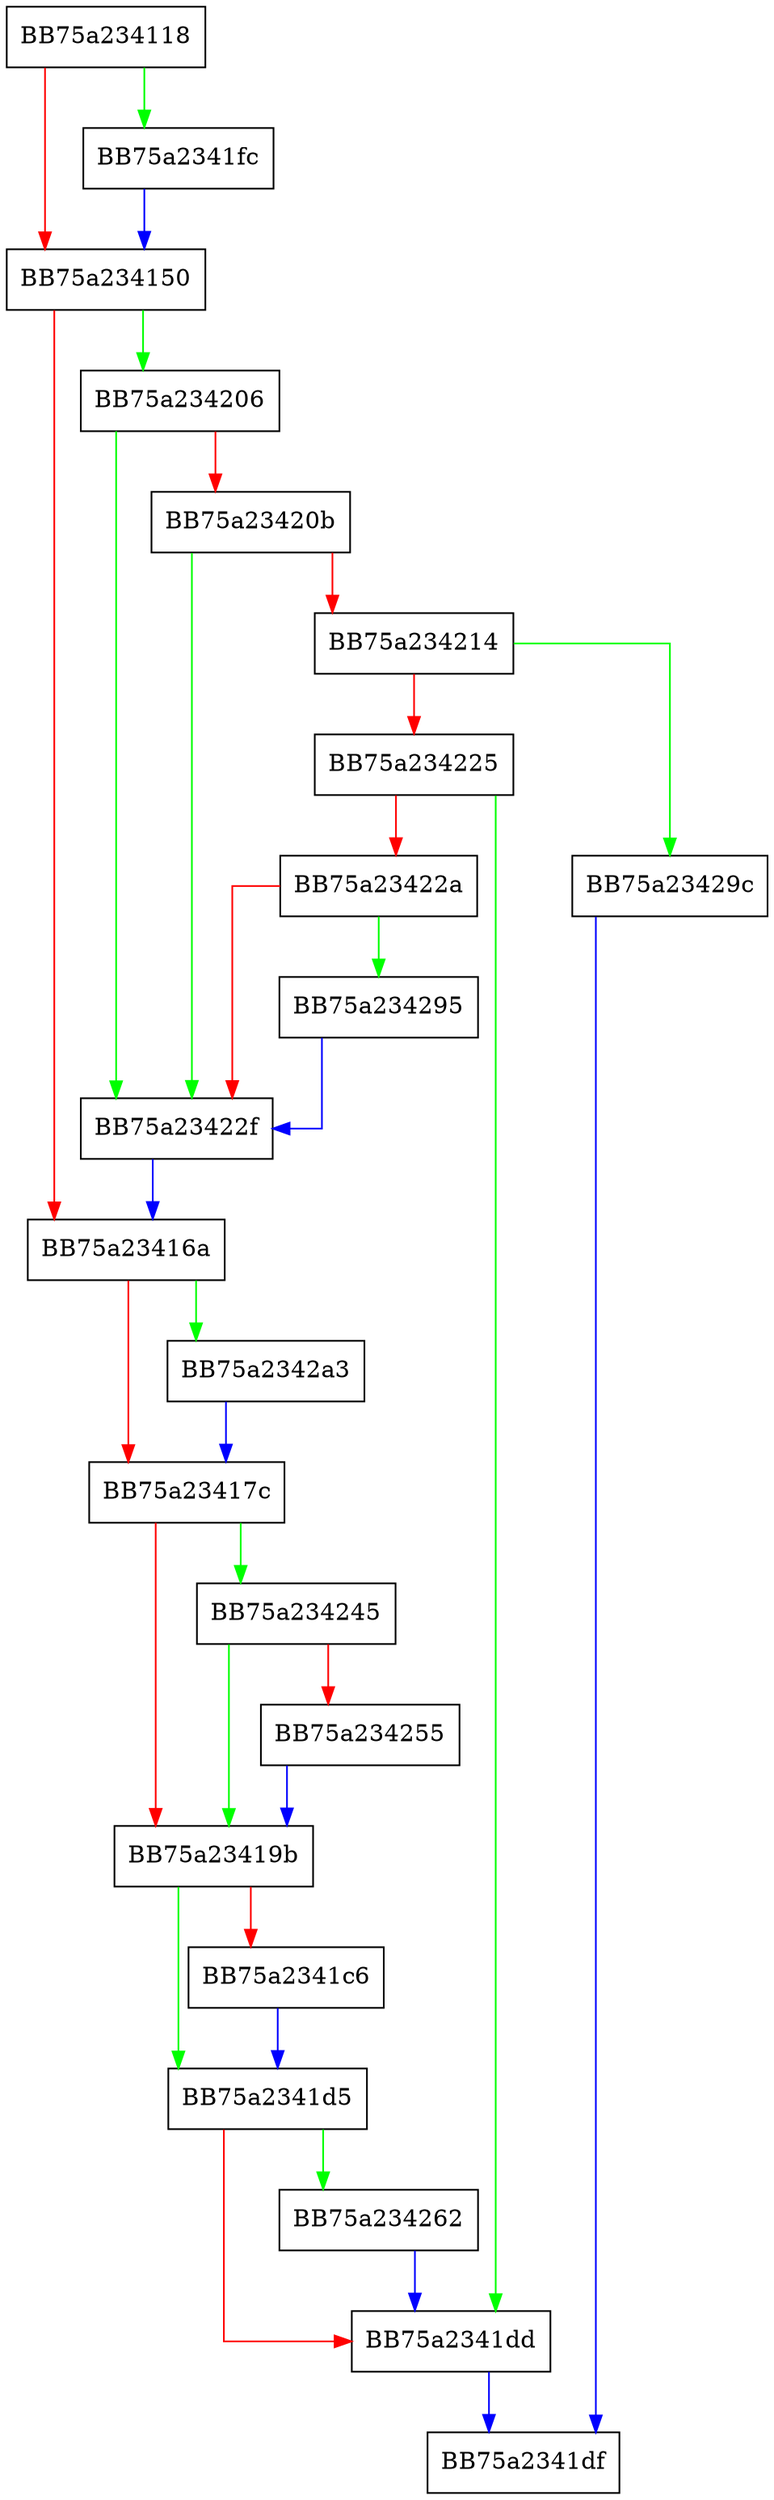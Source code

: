 digraph alloc_exepage {
  node [shape="box"];
  graph [splines=ortho];
  BB75a234118 -> BB75a2341fc [color="green"];
  BB75a234118 -> BB75a234150 [color="red"];
  BB75a234150 -> BB75a234206 [color="green"];
  BB75a234150 -> BB75a23416a [color="red"];
  BB75a23416a -> BB75a2342a3 [color="green"];
  BB75a23416a -> BB75a23417c [color="red"];
  BB75a23417c -> BB75a234245 [color="green"];
  BB75a23417c -> BB75a23419b [color="red"];
  BB75a23419b -> BB75a2341d5 [color="green"];
  BB75a23419b -> BB75a2341c6 [color="red"];
  BB75a2341c6 -> BB75a2341d5 [color="blue"];
  BB75a2341d5 -> BB75a234262 [color="green"];
  BB75a2341d5 -> BB75a2341dd [color="red"];
  BB75a2341dd -> BB75a2341df [color="blue"];
  BB75a2341fc -> BB75a234150 [color="blue"];
  BB75a234206 -> BB75a23422f [color="green"];
  BB75a234206 -> BB75a23420b [color="red"];
  BB75a23420b -> BB75a23422f [color="green"];
  BB75a23420b -> BB75a234214 [color="red"];
  BB75a234214 -> BB75a23429c [color="green"];
  BB75a234214 -> BB75a234225 [color="red"];
  BB75a234225 -> BB75a2341dd [color="green"];
  BB75a234225 -> BB75a23422a [color="red"];
  BB75a23422a -> BB75a234295 [color="green"];
  BB75a23422a -> BB75a23422f [color="red"];
  BB75a23422f -> BB75a23416a [color="blue"];
  BB75a234245 -> BB75a23419b [color="green"];
  BB75a234245 -> BB75a234255 [color="red"];
  BB75a234255 -> BB75a23419b [color="blue"];
  BB75a234262 -> BB75a2341dd [color="blue"];
  BB75a234295 -> BB75a23422f [color="blue"];
  BB75a23429c -> BB75a2341df [color="blue"];
  BB75a2342a3 -> BB75a23417c [color="blue"];
}